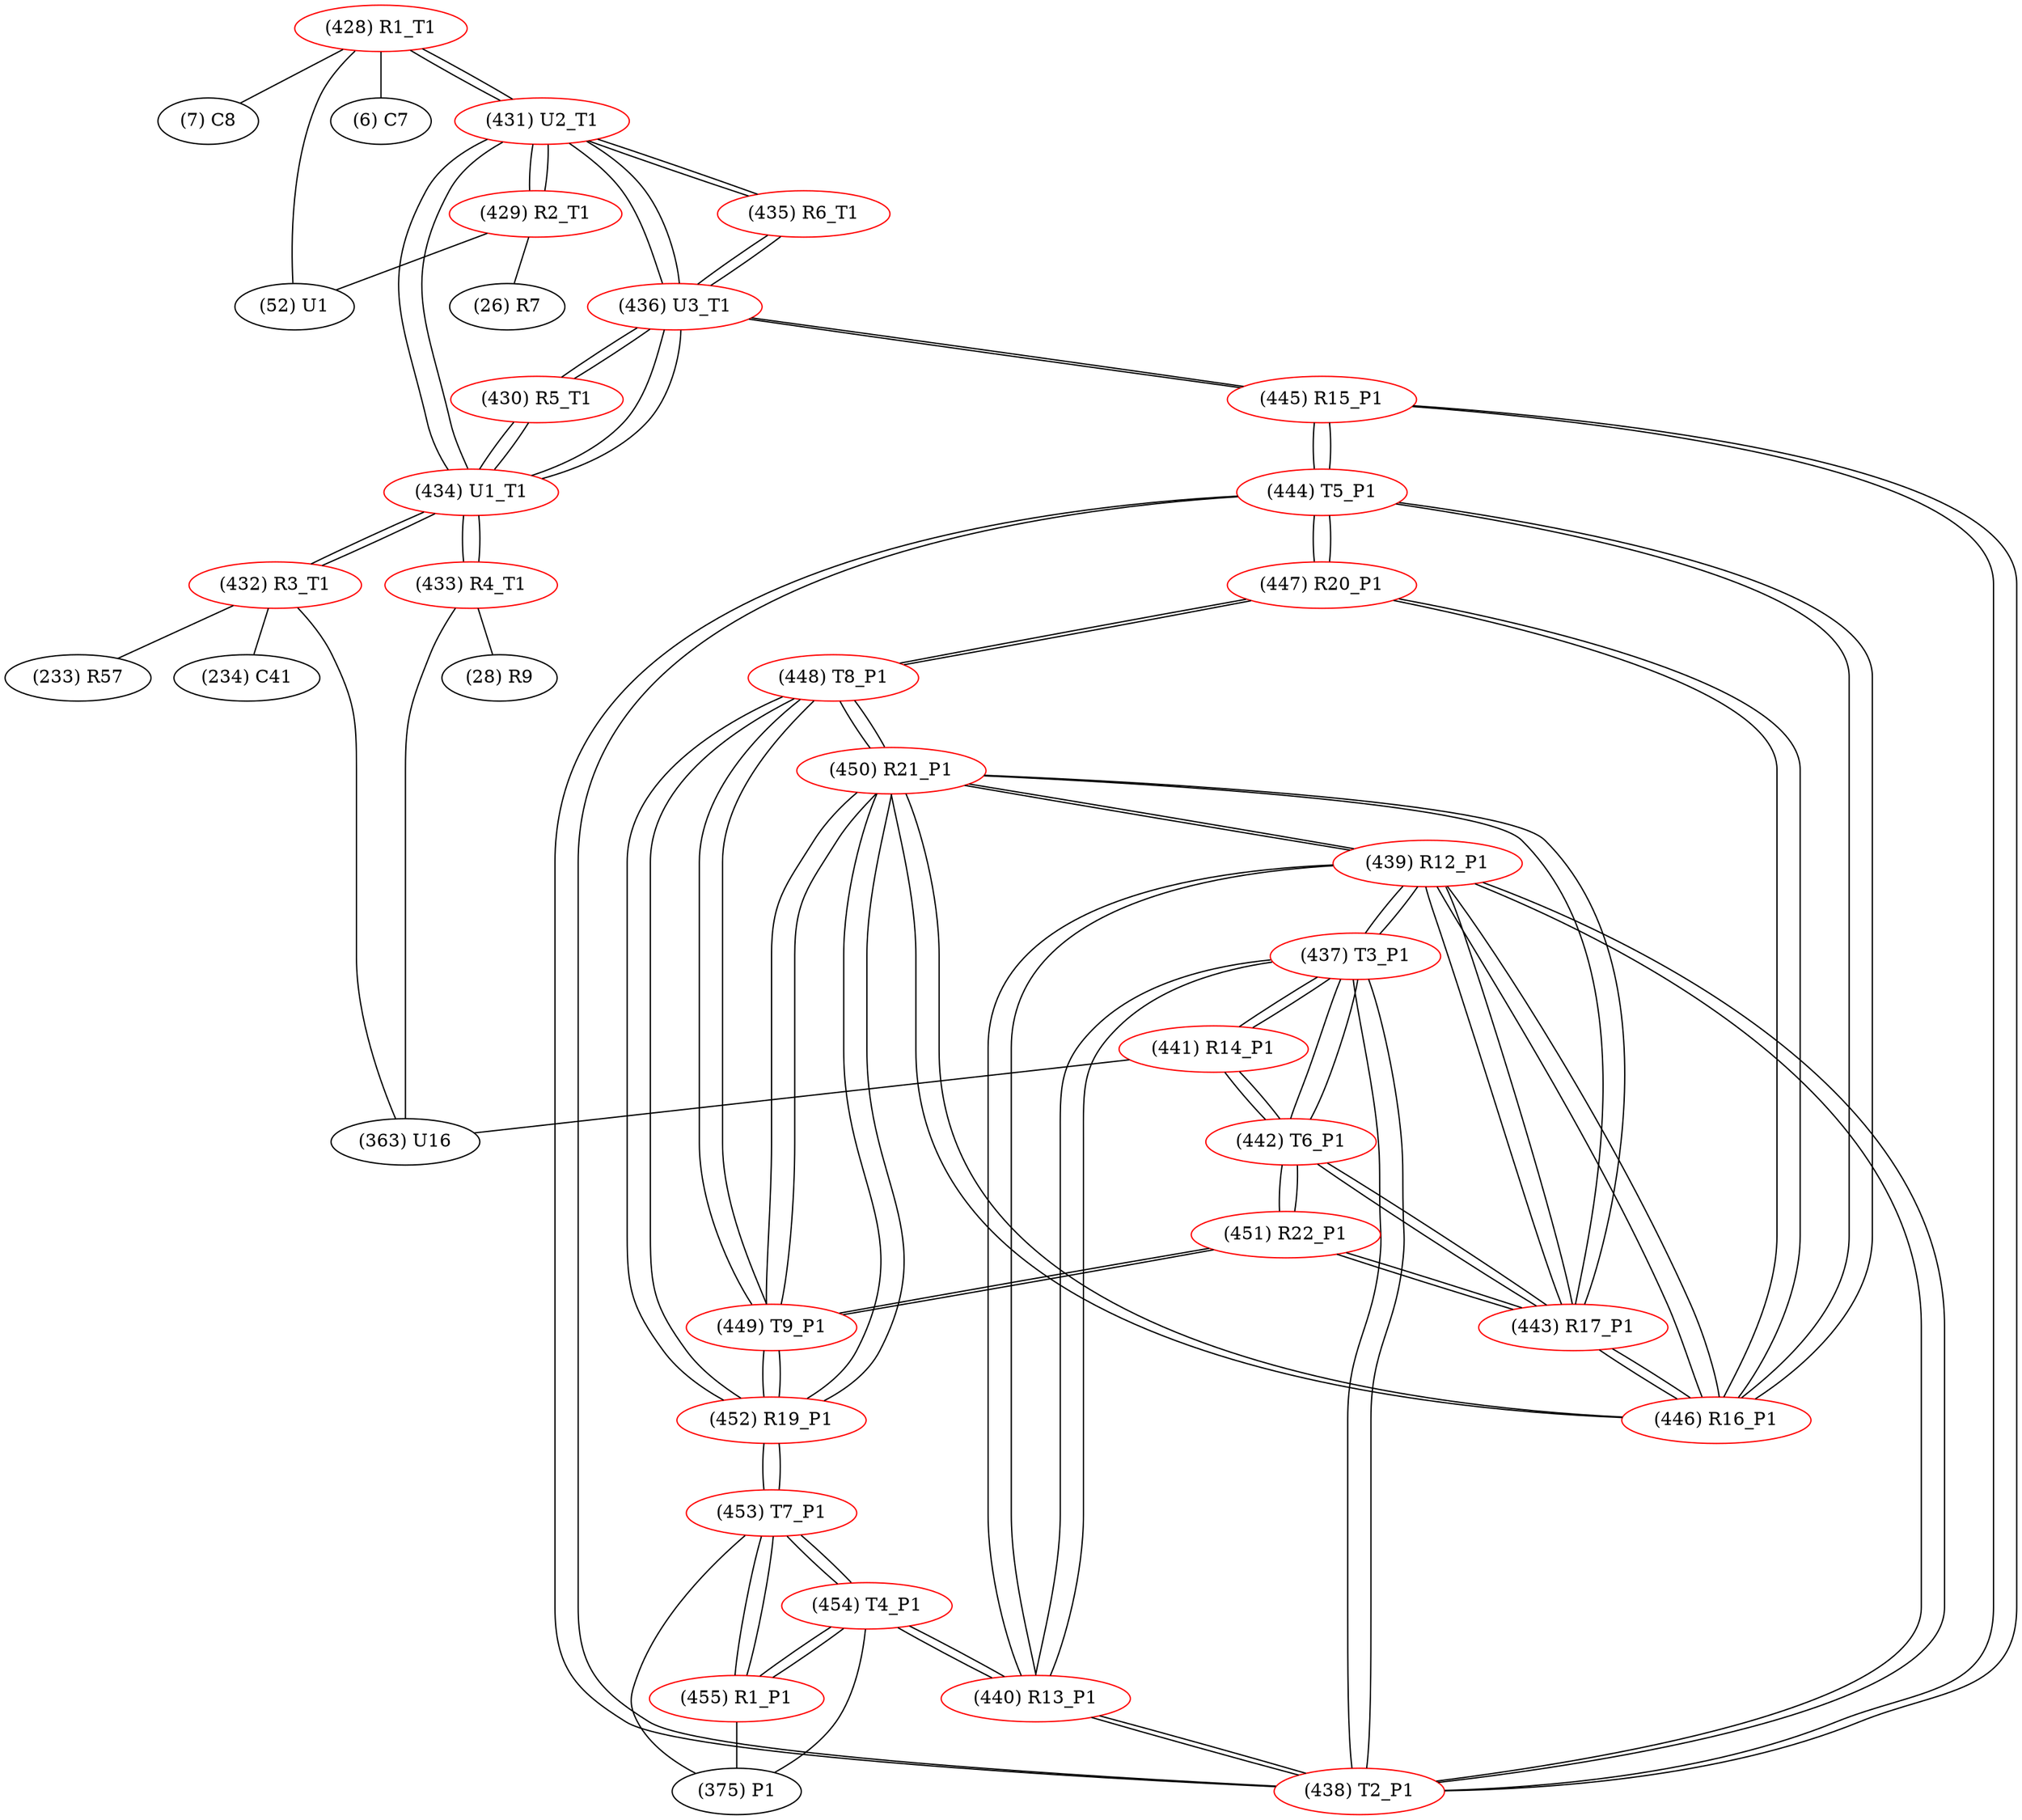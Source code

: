 graph {
	428 [label="(428) R1_T1" color=red]
	7 [label="(7) C8"]
	52 [label="(52) U1"]
	6 [label="(6) C7"]
	431 [label="(431) U2_T1"]
	429 [label="(429) R2_T1" color=red]
	52 [label="(52) U1"]
	26 [label="(26) R7"]
	431 [label="(431) U2_T1"]
	430 [label="(430) R5_T1" color=red]
	436 [label="(436) U3_T1"]
	434 [label="(434) U1_T1"]
	431 [label="(431) U2_T1" color=red]
	436 [label="(436) U3_T1"]
	434 [label="(434) U1_T1"]
	429 [label="(429) R2_T1"]
	428 [label="(428) R1_T1"]
	435 [label="(435) R6_T1"]
	432 [label="(432) R3_T1" color=red]
	363 [label="(363) U16"]
	233 [label="(233) R57"]
	234 [label="(234) C41"]
	434 [label="(434) U1_T1"]
	433 [label="(433) R4_T1" color=red]
	363 [label="(363) U16"]
	28 [label="(28) R9"]
	434 [label="(434) U1_T1"]
	434 [label="(434) U1_T1" color=red]
	433 [label="(433) R4_T1"]
	431 [label="(431) U2_T1"]
	436 [label="(436) U3_T1"]
	430 [label="(430) R5_T1"]
	432 [label="(432) R3_T1"]
	435 [label="(435) R6_T1" color=red]
	436 [label="(436) U3_T1"]
	431 [label="(431) U2_T1"]
	436 [label="(436) U3_T1" color=red]
	435 [label="(435) R6_T1"]
	430 [label="(430) R5_T1"]
	431 [label="(431) U2_T1"]
	434 [label="(434) U1_T1"]
	445 [label="(445) R15_P1"]
	437 [label="(437) T3_P1" color=red]
	441 [label="(441) R14_P1"]
	442 [label="(442) T6_P1"]
	440 [label="(440) R13_P1"]
	439 [label="(439) R12_P1"]
	438 [label="(438) T2_P1"]
	438 [label="(438) T2_P1" color=red]
	440 [label="(440) R13_P1"]
	437 [label="(437) T3_P1"]
	439 [label="(439) R12_P1"]
	444 [label="(444) T5_P1"]
	445 [label="(445) R15_P1"]
	439 [label="(439) R12_P1" color=red]
	450 [label="(450) R21_P1"]
	446 [label="(446) R16_P1"]
	443 [label="(443) R17_P1"]
	440 [label="(440) R13_P1"]
	437 [label="(437) T3_P1"]
	438 [label="(438) T2_P1"]
	440 [label="(440) R13_P1" color=red]
	454 [label="(454) T4_P1"]
	437 [label="(437) T3_P1"]
	439 [label="(439) R12_P1"]
	438 [label="(438) T2_P1"]
	441 [label="(441) R14_P1" color=red]
	363 [label="(363) U16"]
	437 [label="(437) T3_P1"]
	442 [label="(442) T6_P1"]
	442 [label="(442) T6_P1" color=red]
	441 [label="(441) R14_P1"]
	437 [label="(437) T3_P1"]
	451 [label="(451) R22_P1"]
	443 [label="(443) R17_P1"]
	443 [label="(443) R17_P1" color=red]
	450 [label="(450) R21_P1"]
	446 [label="(446) R16_P1"]
	439 [label="(439) R12_P1"]
	451 [label="(451) R22_P1"]
	442 [label="(442) T6_P1"]
	444 [label="(444) T5_P1" color=red]
	438 [label="(438) T2_P1"]
	445 [label="(445) R15_P1"]
	446 [label="(446) R16_P1"]
	447 [label="(447) R20_P1"]
	445 [label="(445) R15_P1" color=red]
	436 [label="(436) U3_T1"]
	438 [label="(438) T2_P1"]
	444 [label="(444) T5_P1"]
	446 [label="(446) R16_P1" color=red]
	450 [label="(450) R21_P1"]
	439 [label="(439) R12_P1"]
	443 [label="(443) R17_P1"]
	444 [label="(444) T5_P1"]
	447 [label="(447) R20_P1"]
	447 [label="(447) R20_P1" color=red]
	448 [label="(448) T8_P1"]
	446 [label="(446) R16_P1"]
	444 [label="(444) T5_P1"]
	448 [label="(448) T8_P1" color=red]
	449 [label="(449) T9_P1"]
	450 [label="(450) R21_P1"]
	452 [label="(452) R19_P1"]
	447 [label="(447) R20_P1"]
	449 [label="(449) T9_P1" color=red]
	451 [label="(451) R22_P1"]
	450 [label="(450) R21_P1"]
	448 [label="(448) T8_P1"]
	452 [label="(452) R19_P1"]
	450 [label="(450) R21_P1" color=red]
	446 [label="(446) R16_P1"]
	439 [label="(439) R12_P1"]
	443 [label="(443) R17_P1"]
	449 [label="(449) T9_P1"]
	448 [label="(448) T8_P1"]
	452 [label="(452) R19_P1"]
	451 [label="(451) R22_P1" color=red]
	449 [label="(449) T9_P1"]
	442 [label="(442) T6_P1"]
	443 [label="(443) R17_P1"]
	452 [label="(452) R19_P1" color=red]
	449 [label="(449) T9_P1"]
	450 [label="(450) R21_P1"]
	448 [label="(448) T8_P1"]
	453 [label="(453) T7_P1"]
	453 [label="(453) T7_P1" color=red]
	455 [label="(455) R1_P1"]
	454 [label="(454) T4_P1"]
	375 [label="(375) P1"]
	452 [label="(452) R19_P1"]
	454 [label="(454) T4_P1" color=red]
	440 [label="(440) R13_P1"]
	455 [label="(455) R1_P1"]
	453 [label="(453) T7_P1"]
	375 [label="(375) P1"]
	455 [label="(455) R1_P1" color=red]
	454 [label="(454) T4_P1"]
	453 [label="(453) T7_P1"]
	375 [label="(375) P1"]
	428 -- 7
	428 -- 52
	428 -- 6
	428 -- 431
	429 -- 52
	429 -- 26
	429 -- 431
	430 -- 436
	430 -- 434
	431 -- 436
	431 -- 434
	431 -- 429
	431 -- 428
	431 -- 435
	432 -- 363
	432 -- 233
	432 -- 234
	432 -- 434
	433 -- 363
	433 -- 28
	433 -- 434
	434 -- 433
	434 -- 431
	434 -- 436
	434 -- 430
	434 -- 432
	435 -- 436
	435 -- 431
	436 -- 435
	436 -- 430
	436 -- 431
	436 -- 434
	436 -- 445
	437 -- 441
	437 -- 442
	437 -- 440
	437 -- 439
	437 -- 438
	438 -- 440
	438 -- 437
	438 -- 439
	438 -- 444
	438 -- 445
	439 -- 450
	439 -- 446
	439 -- 443
	439 -- 440
	439 -- 437
	439 -- 438
	440 -- 454
	440 -- 437
	440 -- 439
	440 -- 438
	441 -- 363
	441 -- 437
	441 -- 442
	442 -- 441
	442 -- 437
	442 -- 451
	442 -- 443
	443 -- 450
	443 -- 446
	443 -- 439
	443 -- 451
	443 -- 442
	444 -- 438
	444 -- 445
	444 -- 446
	444 -- 447
	445 -- 436
	445 -- 438
	445 -- 444
	446 -- 450
	446 -- 439
	446 -- 443
	446 -- 444
	446 -- 447
	447 -- 448
	447 -- 446
	447 -- 444
	448 -- 449
	448 -- 450
	448 -- 452
	448 -- 447
	449 -- 451
	449 -- 450
	449 -- 448
	449 -- 452
	450 -- 446
	450 -- 439
	450 -- 443
	450 -- 449
	450 -- 448
	450 -- 452
	451 -- 449
	451 -- 442
	451 -- 443
	452 -- 449
	452 -- 450
	452 -- 448
	452 -- 453
	453 -- 455
	453 -- 454
	453 -- 375
	453 -- 452
	454 -- 440
	454 -- 455
	454 -- 453
	454 -- 375
	455 -- 454
	455 -- 453
	455 -- 375
}